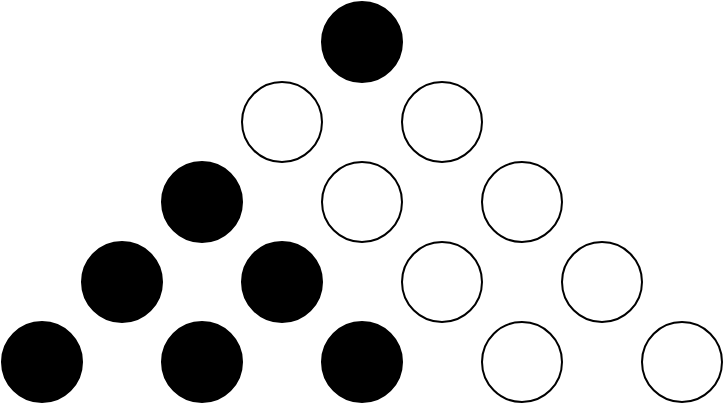 <mxfile version="21.2.9" type="device">
  <diagram name="第 1 页" id="W3YOsSKYwLlRhEMMxlRH">
    <mxGraphModel dx="961" dy="642" grid="1" gridSize="10" guides="1" tooltips="1" connect="1" arrows="1" fold="1" page="1" pageScale="1" pageWidth="827" pageHeight="1169" math="0" shadow="0">
      <root>
        <mxCell id="0" />
        <mxCell id="1" parent="0" />
        <mxCell id="E657KJbLx1mMfp2aExyP-1" value="" style="ellipse;whiteSpace=wrap;html=1;aspect=fixed;fillColor=#000000;" vertex="1" parent="1">
          <mxGeometry x="400" y="160" width="40" height="40" as="geometry" />
        </mxCell>
        <mxCell id="E657KJbLx1mMfp2aExyP-4" value="" style="ellipse;whiteSpace=wrap;html=1;aspect=fixed;fillColor=#000000;" vertex="1" parent="1">
          <mxGeometry x="320" y="240" width="40" height="40" as="geometry" />
        </mxCell>
        <mxCell id="E657KJbLx1mMfp2aExyP-7" value="" style="ellipse;whiteSpace=wrap;html=1;aspect=fixed;fillColor=#000000;" vertex="1" parent="1">
          <mxGeometry x="280" y="280" width="40" height="40" as="geometry" />
        </mxCell>
        <mxCell id="E657KJbLx1mMfp2aExyP-8" value="" style="ellipse;whiteSpace=wrap;html=1;aspect=fixed;fillColor=#000000;" vertex="1" parent="1">
          <mxGeometry x="360" y="280" width="40" height="40" as="geometry" />
        </mxCell>
        <mxCell id="E657KJbLx1mMfp2aExyP-9" value="" style="ellipse;whiteSpace=wrap;html=1;aspect=fixed;fillColor=#ffffff;" vertex="1" parent="1">
          <mxGeometry x="360" y="200" width="40" height="40" as="geometry" />
        </mxCell>
        <mxCell id="E657KJbLx1mMfp2aExyP-11" value="" style="ellipse;whiteSpace=wrap;html=1;aspect=fixed;fillColor=#000000;" vertex="1" parent="1">
          <mxGeometry x="240" y="320" width="40" height="40" as="geometry" />
        </mxCell>
        <mxCell id="E657KJbLx1mMfp2aExyP-12" value="" style="ellipse;whiteSpace=wrap;html=1;aspect=fixed;fillColor=#000000;" vertex="1" parent="1">
          <mxGeometry x="320" y="320" width="40" height="40" as="geometry" />
        </mxCell>
        <mxCell id="E657KJbLx1mMfp2aExyP-13" value="" style="ellipse;whiteSpace=wrap;html=1;aspect=fixed;fillColor=#FFFFFF;" vertex="1" parent="1">
          <mxGeometry x="480" y="240" width="40" height="40" as="geometry" />
        </mxCell>
        <mxCell id="E657KJbLx1mMfp2aExyP-16" value="" style="ellipse;whiteSpace=wrap;html=1;aspect=fixed;fillColor=#FFFFFF;" vertex="1" parent="1">
          <mxGeometry x="440" y="200" width="40" height="40" as="geometry" />
        </mxCell>
        <mxCell id="E657KJbLx1mMfp2aExyP-17" value="" style="ellipse;whiteSpace=wrap;html=1;aspect=fixed;fillColor=#FFFFFF;" vertex="1" parent="1">
          <mxGeometry x="480" y="320" width="40" height="40" as="geometry" />
        </mxCell>
        <mxCell id="E657KJbLx1mMfp2aExyP-20" value="" style="ellipse;whiteSpace=wrap;html=1;aspect=fixed;fillColor=#ffffff;" vertex="1" parent="1">
          <mxGeometry x="560" y="320" width="40" height="40" as="geometry" />
        </mxCell>
        <mxCell id="E657KJbLx1mMfp2aExyP-23" value="" style="ellipse;whiteSpace=wrap;html=1;aspect=fixed;fillColor=#ffffff;" vertex="1" parent="1">
          <mxGeometry x="400" y="240" width="40" height="40" as="geometry" />
        </mxCell>
        <mxCell id="E657KJbLx1mMfp2aExyP-26" value="" style="ellipse;whiteSpace=wrap;html=1;aspect=fixed;fillColor=#ffffff;" vertex="1" parent="1">
          <mxGeometry x="520" y="280" width="40" height="40" as="geometry" />
        </mxCell>
        <mxCell id="E657KJbLx1mMfp2aExyP-27" value="" style="ellipse;whiteSpace=wrap;html=1;aspect=fixed;fillColor=#000000;" vertex="1" parent="1">
          <mxGeometry x="400" y="320" width="40" height="40" as="geometry" />
        </mxCell>
        <mxCell id="E657KJbLx1mMfp2aExyP-28" value="" style="ellipse;whiteSpace=wrap;html=1;aspect=fixed;fillColor=#FFFFFF;" vertex="1" parent="1">
          <mxGeometry x="440" y="280" width="40" height="40" as="geometry" />
        </mxCell>
      </root>
    </mxGraphModel>
  </diagram>
</mxfile>
